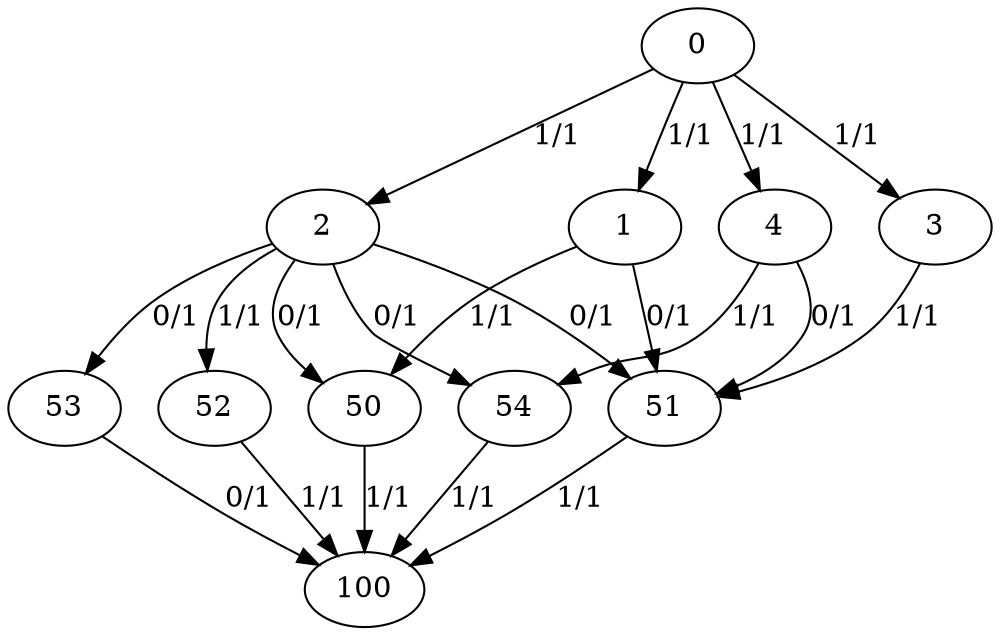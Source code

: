 Digraph {
 0
 1
 2
 3
 4
 50
 51
 52
 53
 54
 100

 0 -> 1 [label = "1/1"];
 0 -> 2 [label = "1/1"];
 0 -> 3 [label = "1/1"];
 0 -> 4 [label = "1/1"];
 1 -> 50 [label = "1/1"];
 1 -> 51 [label = "0/1"];
 50 -> 100 [label = "1/1"];
 2 -> 50 [label = "0/1"];
 2 -> 52 [label = "1/1"];
 2 -> 51 [label = "0/1"];
 2 -> 53 [label = "0/1"];
 2 -> 54 [label = "0/1"];
 52 -> 100 [label = "1/1"];
 3 -> 51 [label = "1/1"];
 51 -> 100 [label = "1/1"];
 4 -> 51 [label = "0/1"];
 4 -> 54 [label = "1/1"];
 54 -> 100 [label = "1/1"];
 53 -> 100 [label = "0/1"];

}